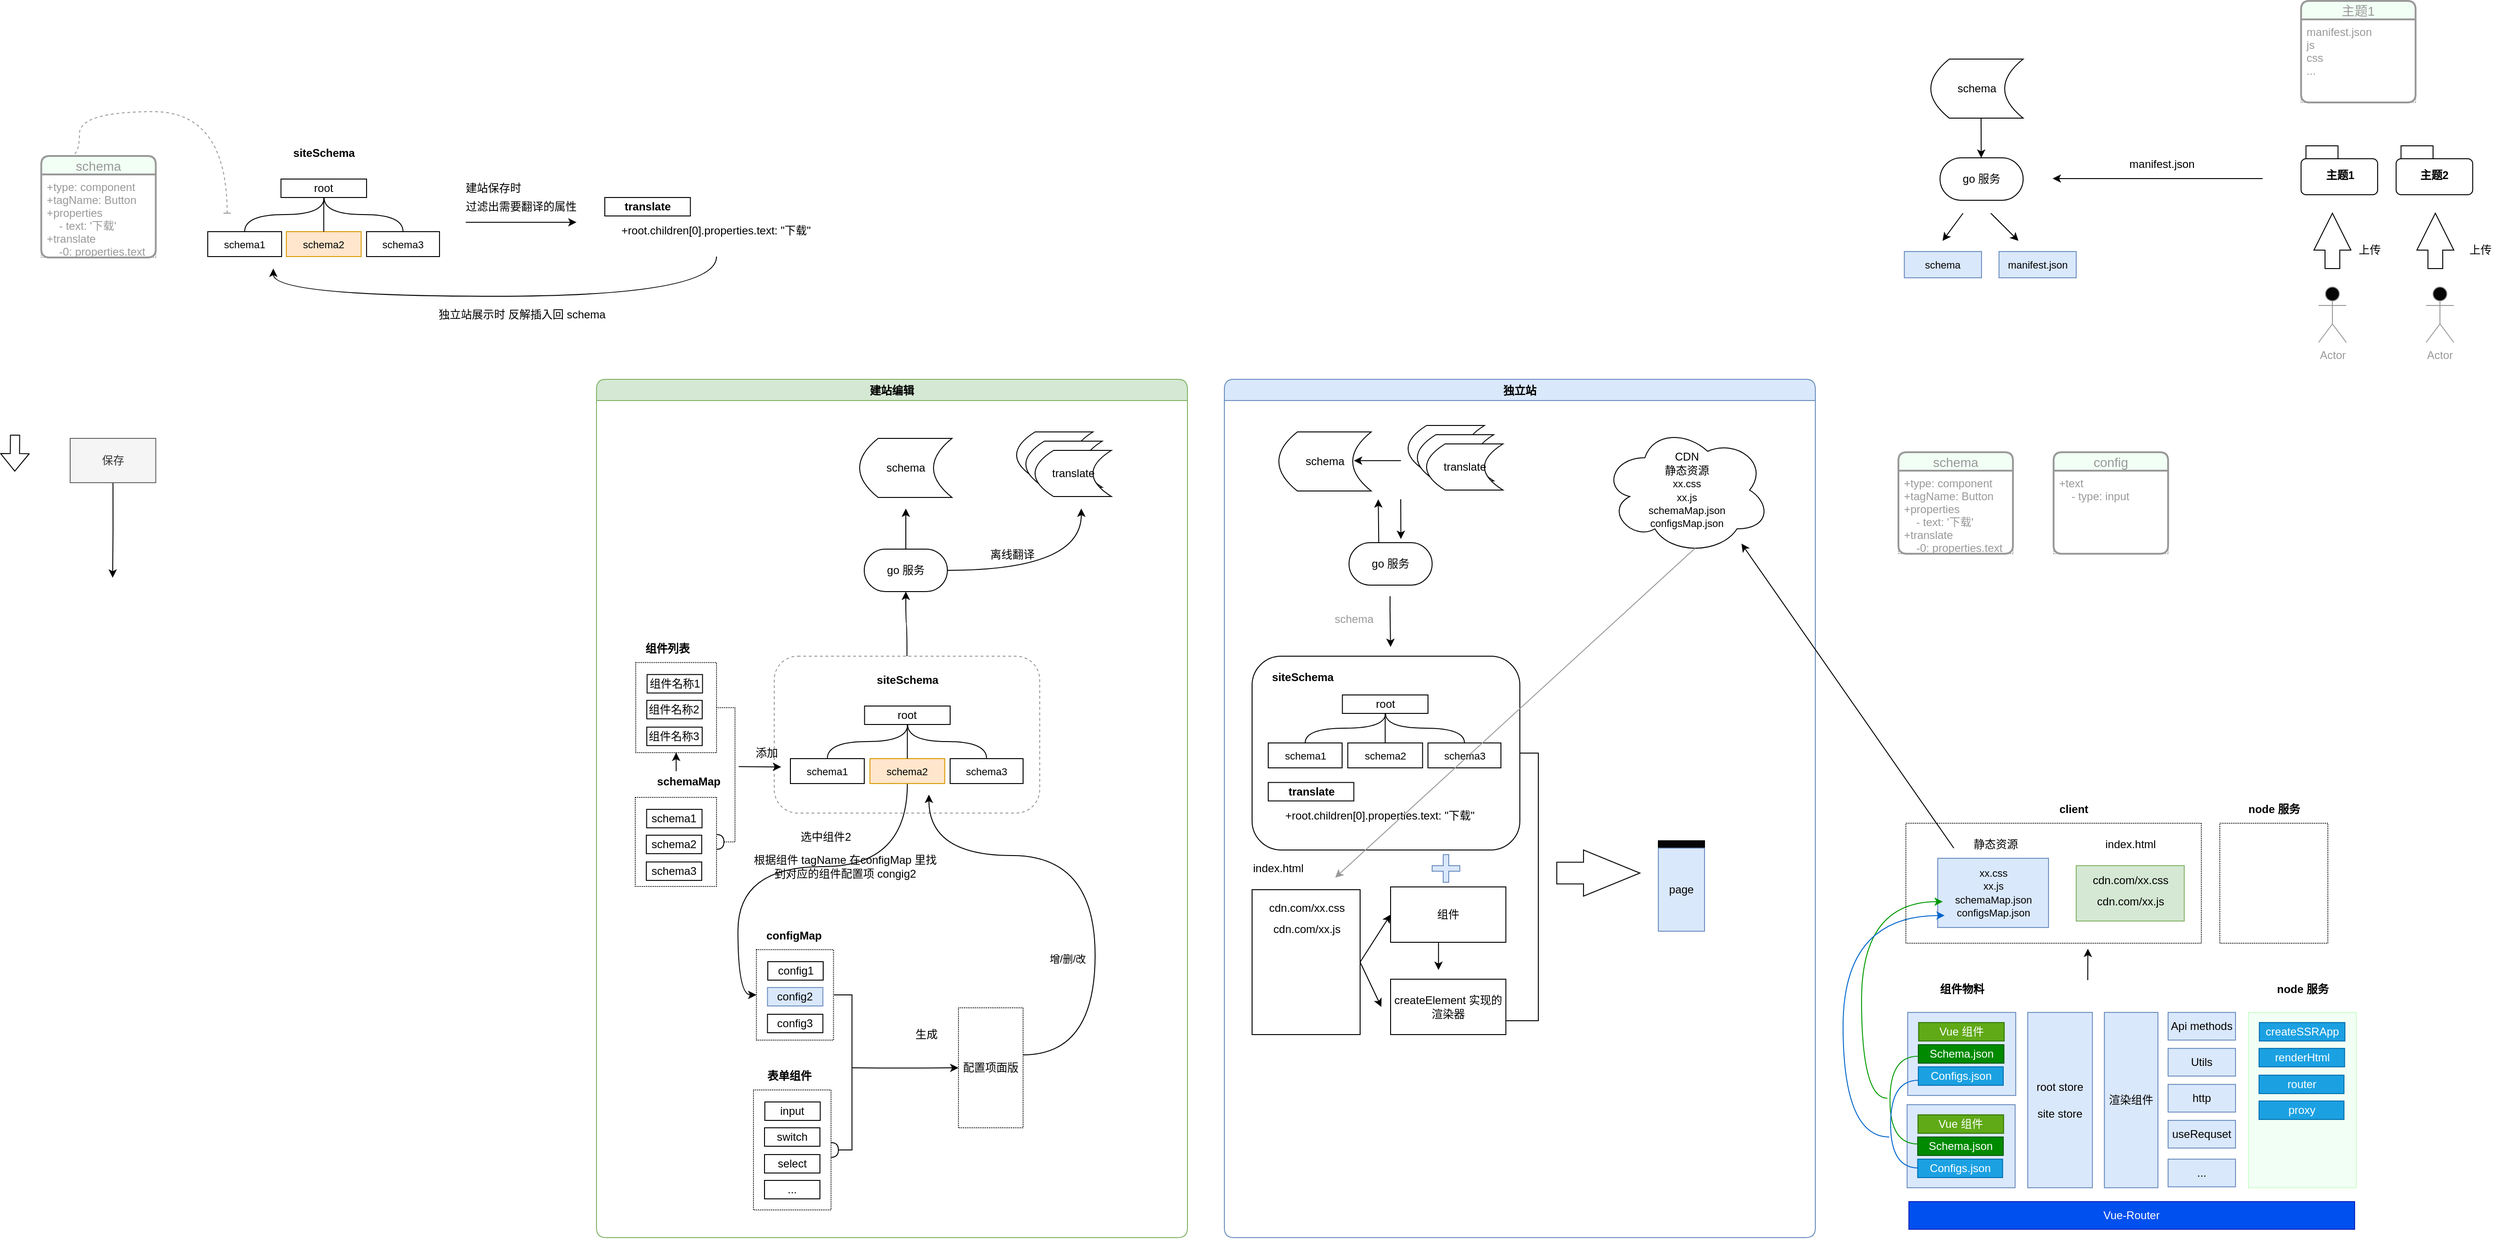 <mxfile version="16.5.6" type="device"><diagram id="DJmYh9hlGDEI7mDPhUNN" name="Page-1"><mxGraphModel dx="2942" dy="1784" grid="1" gridSize="10" guides="1" tooltips="1" connect="1" arrows="1" fold="1" page="1" pageScale="1" pageWidth="827" pageHeight="1169" math="0" shadow="0"><root><mxCell id="0"/><mxCell id="1" parent="0"/><mxCell id="25mRF62yw-1sSq-Tw0nI-315" value="" style="rounded=0;whiteSpace=wrap;html=1;fontFamily=Helvetica;fontSize=12;strokeWidth=1;strokeColor=none;" vertex="1" parent="1"><mxGeometry x="1070" y="1070" width="1940" height="970" as="geometry"/></mxCell><mxCell id="25mRF62yw-1sSq-Tw0nI-62" value="" style="rounded=0;whiteSpace=wrap;html=1;dashed=1;dashPattern=1 1;" vertex="1" parent="1"><mxGeometry x="2508.06" y="1570.96" width="320" height="130" as="geometry"/></mxCell><mxCell id="25mRF62yw-1sSq-Tw0nI-205" value="" style="edgeStyle=orthogonalEdgeStyle;curved=1;orthogonalLoop=1;jettySize=auto;html=1;fontFamily=Helvetica;fontSize=12;fontColor=#999999;endArrow=classic;endFill=1;strokeColor=#000000;" edge="1" parent="1" source="25mRF62yw-1sSq-Tw0nI-203" target="25mRF62yw-1sSq-Tw0nI-204"><mxGeometry relative="1" as="geometry"/></mxCell><mxCell id="25mRF62yw-1sSq-Tw0nI-203" value="" style="rounded=1;whiteSpace=wrap;html=1;fontFamily=Helvetica;fontSize=12;strokeWidth=1;dashed=1;strokeColor=#999999;" vertex="1" parent="1"><mxGeometry x="1282.5" y="1390" width="287.5" height="170" as="geometry"/></mxCell><mxCell id="25mRF62yw-1sSq-Tw0nI-64" value="" style="rounded=0;whiteSpace=wrap;html=1;dashed=1;dashPattern=1 1;" vertex="1" parent="1"><mxGeometry x="1131.98" y="1542.96" width="88.02" height="96.5" as="geometry"/></mxCell><mxCell id="25mRF62yw-1sSq-Tw0nI-65" value="schemaMap" style="text;html=1;strokeColor=none;fillColor=none;align=center;verticalAlign=middle;whiteSpace=wrap;rounded=0;fontStyle=1" vertex="1" parent="1"><mxGeometry x="1160.31" y="1510.96" width="60" height="30" as="geometry"/></mxCell><mxCell id="25mRF62yw-1sSq-Tw0nI-66" value="schema1" style="rounded=0;whiteSpace=wrap;html=1;shadow=0;glass=0;strokeWidth=1;fontSize=12;align=center;" vertex="1" parent="1"><mxGeometry x="1144.29" y="1555.96" width="60" height="20" as="geometry"/></mxCell><mxCell id="25mRF62yw-1sSq-Tw0nI-67" value="schema2" style="rounded=0;whiteSpace=wrap;html=1;shadow=0;glass=0;strokeWidth=1;fontSize=12;align=center;" vertex="1" parent="1"><mxGeometry x="1143.96" y="1583.96" width="60" height="20" as="geometry"/></mxCell><mxCell id="25mRF62yw-1sSq-Tw0nI-68" value="schema3" style="rounded=0;whiteSpace=wrap;html=1;shadow=0;glass=0;strokeWidth=1;fontSize=12;align=center;" vertex="1" parent="1"><mxGeometry x="1143.96" y="1612.96" width="60" height="20" as="geometry"/></mxCell><mxCell id="25mRF62yw-1sSq-Tw0nI-71" value="siteSchema" style="text;html=1;strokeColor=none;fillColor=none;align=center;verticalAlign=middle;whiteSpace=wrap;rounded=0;fontStyle=1" vertex="1" parent="1"><mxGeometry x="1397" y="1401" width="60" height="30" as="geometry"/></mxCell><mxCell id="25mRF62yw-1sSq-Tw0nI-72" value="root" style="rounded=0;whiteSpace=wrap;html=1;shadow=0;glass=0;strokeWidth=1;fontSize=12;align=center;" vertex="1" parent="1"><mxGeometry x="1380.31" y="1444" width="92.7" height="20" as="geometry"/></mxCell><mxCell id="25mRF62yw-1sSq-Tw0nI-122" value="schema3" style="whiteSpace=wrap;html=1;align=center;verticalAlign=middle;treeFolding=1;treeMoving=1;newEdgeStyle={&quot;edgeStyle&quot;:&quot;elbowEdgeStyle&quot;,&quot;startArrow&quot;:&quot;none&quot;,&quot;endArrow&quot;:&quot;none&quot;};fontFamily=Helvetica;fontSize=11;" vertex="1" parent="1"><mxGeometry x="1473" y="1501" width="79" height="27" as="geometry"/></mxCell><mxCell id="25mRF62yw-1sSq-Tw0nI-123" value="" style="edgeStyle=elbowEdgeStyle;elbow=vertical;startArrow=none;endArrow=none;rounded=0;fontFamily=Helvetica;fontSize=11;strokeColor=#000000;curved=1;" edge="1" target="25mRF62yw-1sSq-Tw0nI-122" parent="1"><mxGeometry relative="1" as="geometry"><mxPoint x="1427" y="1464" as="sourcePoint"/></mxGeometry></mxCell><mxCell id="25mRF62yw-1sSq-Tw0nI-188" style="edgeStyle=orthogonalEdgeStyle;orthogonalLoop=1;jettySize=auto;html=1;exitX=0.5;exitY=1;exitDx=0;exitDy=0;entryX=0;entryY=0.5;entryDx=0;entryDy=0;fontFamily=Helvetica;fontSize=12;strokeColor=#000000;curved=1;" edge="1" parent="1" source="25mRF62yw-1sSq-Tw0nI-130" target="25mRF62yw-1sSq-Tw0nI-136"><mxGeometry relative="1" as="geometry"/></mxCell><mxCell id="25mRF62yw-1sSq-Tw0nI-130" value="schema2" style="whiteSpace=wrap;html=1;align=center;verticalAlign=middle;treeFolding=1;treeMoving=1;newEdgeStyle={&quot;edgeStyle&quot;:&quot;elbowEdgeStyle&quot;,&quot;startArrow&quot;:&quot;none&quot;,&quot;endArrow&quot;:&quot;none&quot;};fontFamily=Helvetica;fontSize=11;fillColor=#ffe6cc;strokeColor=#d79b00;" vertex="1" parent="1"><mxGeometry x="1386.16" y="1501" width="81" height="27" as="geometry"/></mxCell><mxCell id="25mRF62yw-1sSq-Tw0nI-131" value="" style="edgeStyle=elbowEdgeStyle;elbow=vertical;startArrow=none;endArrow=none;rounded=0;fontFamily=Helvetica;fontSize=11;strokeColor=#000000;curved=1;entryX=0.5;entryY=0;entryDx=0;entryDy=0;exitX=0.5;exitY=1;exitDx=0;exitDy=0;" edge="1" parent="1" target="25mRF62yw-1sSq-Tw0nI-130" source="25mRF62yw-1sSq-Tw0nI-72"><mxGeometry relative="1" as="geometry"><mxPoint x="1428" y="1464" as="sourcePoint"/><mxPoint x="1428" y="1506" as="targetPoint"/></mxGeometry></mxCell><mxCell id="25mRF62yw-1sSq-Tw0nI-133" value="schema1" style="whiteSpace=wrap;html=1;align=center;verticalAlign=middle;treeFolding=1;treeMoving=1;newEdgeStyle={&quot;edgeStyle&quot;:&quot;elbowEdgeStyle&quot;,&quot;startArrow&quot;:&quot;none&quot;,&quot;endArrow&quot;:&quot;none&quot;};fontFamily=Helvetica;fontSize=11;" vertex="1" parent="1"><mxGeometry x="1300" y="1501" width="80" height="27" as="geometry"/></mxCell><mxCell id="25mRF62yw-1sSq-Tw0nI-134" value="" style="edgeStyle=elbowEdgeStyle;elbow=vertical;startArrow=none;endArrow=none;rounded=0;fontFamily=Helvetica;fontSize=11;strokeColor=#000000;curved=1;" edge="1" parent="1" target="25mRF62yw-1sSq-Tw0nI-133"><mxGeometry relative="1" as="geometry"><mxPoint x="1427" y="1464" as="sourcePoint"/></mxGeometry></mxCell><mxCell id="25mRF62yw-1sSq-Tw0nI-135" value="" style="shape=flexArrow;endArrow=classic;html=1;fontFamily=Helvetica;fontSize=11;strokeColor=#000000;curved=1;" edge="1" parent="1"><mxGeometry width="50" height="50" relative="1" as="geometry"><mxPoint x="460.31" y="1150" as="sourcePoint"/><mxPoint x="460.0" y="1190" as="targetPoint"/></mxGeometry></mxCell><mxCell id="25mRF62yw-1sSq-Tw0nI-191" style="edgeStyle=orthogonalEdgeStyle;rounded=0;orthogonalLoop=1;jettySize=auto;html=1;exitX=1;exitY=0.5;exitDx=0;exitDy=0;entryX=1;entryY=0.5;entryDx=0;entryDy=0;fontFamily=Helvetica;fontSize=12;strokeColor=#000000;endArrow=halfCircle;endFill=0;" edge="1" parent="1" source="25mRF62yw-1sSq-Tw0nI-136" target="25mRF62yw-1sSq-Tw0nI-144"><mxGeometry relative="1" as="geometry"/></mxCell><mxCell id="25mRF62yw-1sSq-Tw0nI-136" value="" style="rounded=0;whiteSpace=wrap;html=1;dashed=1;dashPattern=1 1;" vertex="1" parent="1"><mxGeometry x="1263.2" y="1708" width="83.49" height="98" as="geometry"/></mxCell><mxCell id="25mRF62yw-1sSq-Tw0nI-137" value="configMap" style="text;html=1;strokeColor=none;fillColor=none;align=center;verticalAlign=middle;whiteSpace=wrap;rounded=0;fontStyle=1" vertex="1" parent="1"><mxGeometry x="1274.2" y="1678" width="60" height="30" as="geometry"/></mxCell><mxCell id="25mRF62yw-1sSq-Tw0nI-138" value="config1" style="rounded=0;whiteSpace=wrap;html=1;shadow=0;glass=0;strokeWidth=1;fontSize=12;align=center;" vertex="1" parent="1"><mxGeometry x="1275.51" y="1721" width="60" height="20" as="geometry"/></mxCell><mxCell id="25mRF62yw-1sSq-Tw0nI-139" value="config2" style="rounded=0;whiteSpace=wrap;html=1;shadow=0;glass=0;strokeWidth=1;fontSize=12;align=center;fillColor=#dae8fc;strokeColor=#6c8ebf;" vertex="1" parent="1"><mxGeometry x="1275.18" y="1749" width="60" height="20" as="geometry"/></mxCell><mxCell id="25mRF62yw-1sSq-Tw0nI-140" value="config3" style="rounded=0;whiteSpace=wrap;html=1;shadow=0;glass=0;strokeWidth=1;fontSize=12;align=center;" vertex="1" parent="1"><mxGeometry x="1275.18" y="1778" width="60" height="20" as="geometry"/></mxCell><mxCell id="25mRF62yw-1sSq-Tw0nI-144" value="" style="rounded=0;whiteSpace=wrap;html=1;dashed=1;dashPattern=1 1;" vertex="1" parent="1"><mxGeometry x="1260" y="1860" width="83.99" height="130" as="geometry"/></mxCell><mxCell id="25mRF62yw-1sSq-Tw0nI-145" value="input" style="rounded=0;whiteSpace=wrap;html=1;shadow=0;glass=0;strokeWidth=1;fontSize=12;align=center;" vertex="1" parent="1"><mxGeometry x="1272.31" y="1873" width="60" height="20" as="geometry"/></mxCell><mxCell id="25mRF62yw-1sSq-Tw0nI-146" value="switch" style="rounded=0;whiteSpace=wrap;html=1;shadow=0;glass=0;strokeWidth=1;fontSize=12;align=center;" vertex="1" parent="1"><mxGeometry x="1271.98" y="1901" width="60" height="20" as="geometry"/></mxCell><mxCell id="25mRF62yw-1sSq-Tw0nI-151" style="edgeStyle=orthogonalEdgeStyle;orthogonalLoop=1;jettySize=auto;html=1;fontFamily=Helvetica;fontSize=11;strokeColor=#000000;elbow=vertical;curved=1;entryX=0;entryY=0.5;entryDx=0;entryDy=0;" edge="1" parent="1" target="25mRF62yw-1sSq-Tw0nI-150"><mxGeometry relative="1" as="geometry"><mxPoint x="1551" y="1772.74" as="targetPoint"/><mxPoint x="1366.69" y="1836" as="sourcePoint"/></mxGeometry></mxCell><mxCell id="25mRF62yw-1sSq-Tw0nI-147" value="select" style="rounded=0;whiteSpace=wrap;html=1;shadow=0;glass=0;strokeWidth=1;fontSize=12;align=center;" vertex="1" parent="1"><mxGeometry x="1271.98" y="1930" width="60" height="20" as="geometry"/></mxCell><mxCell id="25mRF62yw-1sSq-Tw0nI-148" value="..." style="rounded=0;whiteSpace=wrap;html=1;shadow=0;glass=0;strokeWidth=1;fontSize=12;align=center;" vertex="1" parent="1"><mxGeometry x="1271.98" y="1958" width="60" height="20" as="geometry"/></mxCell><mxCell id="25mRF62yw-1sSq-Tw0nI-149" value="表单组件" style="text;html=1;strokeColor=none;fillColor=none;align=center;verticalAlign=middle;whiteSpace=wrap;rounded=0;fontStyle=1" vertex="1" parent="1"><mxGeometry x="1268.98" y="1830" width="60" height="30" as="geometry"/></mxCell><mxCell id="25mRF62yw-1sSq-Tw0nI-152" style="edgeStyle=orthogonalEdgeStyle;orthogonalLoop=1;jettySize=auto;html=1;fontFamily=Helvetica;fontSize=11;strokeColor=#000000;curved=1;" edge="1" parent="1"><mxGeometry relative="1" as="geometry"><mxPoint x="1450" y="1540" as="targetPoint"/><mxPoint x="1552" y="1822" as="sourcePoint"/><Array as="points"><mxPoint x="1630" y="1822"/><mxPoint x="1630" y="1606"/><mxPoint x="1450" y="1606"/></Array></mxGeometry></mxCell><mxCell id="25mRF62yw-1sSq-Tw0nI-150" value="配置项面版" style="rounded=0;whiteSpace=wrap;html=1;dashed=1;dashPattern=1 1;" vertex="1" parent="1"><mxGeometry x="1482" y="1771" width="70" height="130" as="geometry"/></mxCell><mxCell id="25mRF62yw-1sSq-Tw0nI-153" value="" style="endArrow=classic;html=1;rounded=0;fontFamily=Helvetica;fontSize=11;strokeColor=#000000;" edge="1" parent="1"><mxGeometry width="50" height="50" relative="1" as="geometry"><mxPoint x="948.39" y="919.86" as="sourcePoint"/><mxPoint x="1068.39" y="919.86" as="targetPoint"/></mxGeometry></mxCell><mxCell id="25mRF62yw-1sSq-Tw0nI-228" style="edgeStyle=orthogonalEdgeStyle;rounded=0;orthogonalLoop=1;jettySize=auto;html=1;exitX=0.5;exitY=1;exitDx=0;exitDy=0;fontFamily=Helvetica;fontSize=12;fontColor=#999999;startArrow=none;startFill=0;endArrow=classic;endFill=1;strokeColor=#000000;" edge="1" parent="1" source="25mRF62yw-1sSq-Tw0nI-154"><mxGeometry relative="1" as="geometry"><mxPoint x="565.99" y="1305" as="targetPoint"/></mxGeometry></mxCell><mxCell id="25mRF62yw-1sSq-Tw0nI-154" value="保存" style="rounded=0;whiteSpace=wrap;html=1;shadow=0;glass=0;strokeWidth=1;fontSize=12;align=center;fillColor=#f5f5f5;fontColor=#333333;strokeColor=#666666;" vertex="1" parent="1"><mxGeometry x="520" y="1154" width="92.7" height="48" as="geometry"/></mxCell><mxCell id="25mRF62yw-1sSq-Tw0nI-155" value="增/删/改" style="text;html=1;align=center;verticalAlign=middle;resizable=0;points=[];autosize=1;strokeColor=none;fillColor=none;fontSize=11;fontFamily=Helvetica;" vertex="1" parent="1"><mxGeometry x="1570" y="1708" width="60" height="20" as="geometry"/></mxCell><mxCell id="25mRF62yw-1sSq-Tw0nI-200" style="edgeStyle=orthogonalEdgeStyle;curved=1;orthogonalLoop=1;jettySize=auto;html=1;exitX=0.25;exitY=0;exitDx=0;exitDy=0;dashed=1;fontFamily=Helvetica;fontSize=12;endArrow=baseDash;endFill=0;strokeColor=#999999;" edge="1" parent="1" source="25mRF62yw-1sSq-Tw0nI-158"><mxGeometry relative="1" as="geometry"><mxPoint x="690" y="910" as="targetPoint"/><Array as="points"><mxPoint x="530" y="848"/><mxPoint x="530" y="800"/><mxPoint x="690" y="800"/></Array></mxGeometry></mxCell><mxCell id="25mRF62yw-1sSq-Tw0nI-158" value="schema" style="swimlane;childLayout=stackLayout;horizontal=1;startSize=20;horizontalStack=0;rounded=1;fontSize=14;fontStyle=0;strokeWidth=2;resizeParent=0;resizeLast=1;shadow=0;dashed=0;align=center;dashPattern=1 1;fontFamily=Helvetica;fillColor=#F2FFF5;strokeColor=#999999;fontColor=#999999;" vertex="1" parent="1"><mxGeometry x="488.68" y="848" width="124.02" height="110" as="geometry"><mxRectangle x="920" y="1180" width="80" height="30" as="alternateBounds"/></mxGeometry></mxCell><mxCell id="25mRF62yw-1sSq-Tw0nI-159" value="+type: component&#10;+tagName: Button&#10;+properties&#10;    - text: '下载'&#10;+translate&#10;    -0: properties.text" style="align=left;strokeColor=#999999;fillColor=none;spacingLeft=4;fontSize=12;verticalAlign=top;resizable=0;rotatable=0;part=1;dashed=1;dashPattern=1 1;fontFamily=Helvetica;fontColor=#999999;" vertex="1" parent="25mRF62yw-1sSq-Tw0nI-158"><mxGeometry y="20" width="124.02" height="90" as="geometry"/></mxCell><mxCell id="25mRF62yw-1sSq-Tw0nI-176" style="edgeStyle=orthogonalEdgeStyle;rounded=0;orthogonalLoop=1;jettySize=auto;html=1;exitX=1;exitY=0.5;exitDx=0;exitDy=0;entryX=1;entryY=0.5;entryDx=0;entryDy=0;fontFamily=Helvetica;fontSize=12;strokeColor=#000000;dashed=1;dashPattern=1 1;endArrow=halfCircle;endFill=0;" edge="1" parent="1" source="25mRF62yw-1sSq-Tw0nI-162" target="25mRF62yw-1sSq-Tw0nI-64"><mxGeometry relative="1" as="geometry"/></mxCell><mxCell id="25mRF62yw-1sSq-Tw0nI-162" value="" style="rounded=0;whiteSpace=wrap;html=1;dashed=1;dashPattern=1 1;" vertex="1" parent="1"><mxGeometry x="1132.5" y="1396.87" width="87.5" height="97.67" as="geometry"/></mxCell><mxCell id="25mRF62yw-1sSq-Tw0nI-163" value="组件列表" style="text;html=1;strokeColor=none;fillColor=none;align=center;verticalAlign=middle;whiteSpace=wrap;rounded=0;fontStyle=1" vertex="1" parent="1"><mxGeometry x="1136.86" y="1366.54" width="60" height="30" as="geometry"/></mxCell><mxCell id="25mRF62yw-1sSq-Tw0nI-164" value="组件名称1" style="rounded=0;whiteSpace=wrap;html=1;shadow=0;glass=0;strokeWidth=1;fontSize=12;align=center;" vertex="1" parent="1"><mxGeometry x="1144.81" y="1409.87" width="60" height="20" as="geometry"/></mxCell><mxCell id="25mRF62yw-1sSq-Tw0nI-165" value="组件名称2" style="rounded=0;whiteSpace=wrap;html=1;shadow=0;glass=0;strokeWidth=1;fontSize=12;align=center;" vertex="1" parent="1"><mxGeometry x="1144.48" y="1437.87" width="60" height="20" as="geometry"/></mxCell><mxCell id="25mRF62yw-1sSq-Tw0nI-166" value="组件名称3" style="rounded=0;whiteSpace=wrap;html=1;shadow=0;glass=0;strokeWidth=1;fontSize=12;align=center;" vertex="1" parent="1"><mxGeometry x="1144.48" y="1466.87" width="60" height="20" as="geometry"/></mxCell><mxCell id="25mRF62yw-1sSq-Tw0nI-168" style="edgeStyle=orthogonalEdgeStyle;rounded=0;orthogonalLoop=1;jettySize=auto;html=1;exitX=0.5;exitY=1;exitDx=0;exitDy=0;fontFamily=Helvetica;fontSize=12;strokeColor=#000000;" edge="1" parent="1" source="25mRF62yw-1sSq-Tw0nI-162" target="25mRF62yw-1sSq-Tw0nI-162"><mxGeometry relative="1" as="geometry"/></mxCell><mxCell id="25mRF62yw-1sSq-Tw0nI-170" value="添加" style="text;html=1;align=center;verticalAlign=middle;resizable=0;points=[];autosize=1;strokeColor=none;fillColor=none;fontSize=12;fontFamily=Helvetica;" vertex="1" parent="1"><mxGeometry x="1253.5" y="1485" width="40" height="20" as="geometry"/></mxCell><mxCell id="25mRF62yw-1sSq-Tw0nI-178" value="" style="endArrow=classic;html=1;rounded=0;fontFamily=Helvetica;fontSize=11;strokeColor=#000000;" edge="1" parent="1"><mxGeometry width="50" height="50" relative="1" as="geometry"><mxPoint x="1243.98" y="1509.63" as="sourcePoint"/><mxPoint x="1290" y="1510" as="targetPoint"/></mxGeometry></mxCell><mxCell id="25mRF62yw-1sSq-Tw0nI-179" value="siteSchema" style="text;html=1;strokeColor=none;fillColor=none;align=center;verticalAlign=middle;whiteSpace=wrap;rounded=0;fontStyle=1" vertex="1" parent="1"><mxGeometry x="764.98" y="830" width="60" height="30" as="geometry"/></mxCell><mxCell id="25mRF62yw-1sSq-Tw0nI-180" value="root" style="rounded=0;whiteSpace=wrap;html=1;shadow=0;glass=0;strokeWidth=1;fontSize=12;align=center;" vertex="1" parent="1"><mxGeometry x="748.29" y="873" width="92.7" height="20" as="geometry"/></mxCell><mxCell id="25mRF62yw-1sSq-Tw0nI-181" value="schema3" style="whiteSpace=wrap;html=1;align=center;verticalAlign=middle;treeFolding=1;treeMoving=1;newEdgeStyle={&quot;edgeStyle&quot;:&quot;elbowEdgeStyle&quot;,&quot;startArrow&quot;:&quot;none&quot;,&quot;endArrow&quot;:&quot;none&quot;};fontFamily=Helvetica;fontSize=11;" vertex="1" parent="1"><mxGeometry x="840.98" y="930" width="79" height="27" as="geometry"/></mxCell><mxCell id="25mRF62yw-1sSq-Tw0nI-182" value="" style="edgeStyle=elbowEdgeStyle;elbow=vertical;startArrow=none;endArrow=none;rounded=0;fontFamily=Helvetica;fontSize=11;strokeColor=#000000;curved=1;" edge="1" parent="1" target="25mRF62yw-1sSq-Tw0nI-181"><mxGeometry relative="1" as="geometry"><mxPoint x="794.98" y="893" as="sourcePoint"/></mxGeometry></mxCell><mxCell id="25mRF62yw-1sSq-Tw0nI-183" value="schema2" style="whiteSpace=wrap;html=1;align=center;verticalAlign=middle;treeFolding=1;treeMoving=1;newEdgeStyle={&quot;edgeStyle&quot;:&quot;elbowEdgeStyle&quot;,&quot;startArrow&quot;:&quot;none&quot;,&quot;endArrow&quot;:&quot;none&quot;};fontFamily=Helvetica;fontSize=11;fillColor=#ffe6cc;strokeColor=#d79b00;" vertex="1" parent="1"><mxGeometry x="754.14" y="930" width="81" height="27" as="geometry"/></mxCell><mxCell id="25mRF62yw-1sSq-Tw0nI-184" value="" style="edgeStyle=elbowEdgeStyle;elbow=vertical;startArrow=none;endArrow=none;rounded=0;fontFamily=Helvetica;fontSize=11;strokeColor=#000000;curved=1;entryX=0.5;entryY=0;entryDx=0;entryDy=0;exitX=0.5;exitY=1;exitDx=0;exitDy=0;" edge="1" parent="1" source="25mRF62yw-1sSq-Tw0nI-180" target="25mRF62yw-1sSq-Tw0nI-183"><mxGeometry relative="1" as="geometry"><mxPoint x="795.98" y="893" as="sourcePoint"/><mxPoint x="795.98" y="935" as="targetPoint"/></mxGeometry></mxCell><mxCell id="25mRF62yw-1sSq-Tw0nI-185" value="schema1" style="whiteSpace=wrap;html=1;align=center;verticalAlign=middle;treeFolding=1;treeMoving=1;newEdgeStyle={&quot;edgeStyle&quot;:&quot;elbowEdgeStyle&quot;,&quot;startArrow&quot;:&quot;none&quot;,&quot;endArrow&quot;:&quot;none&quot;};fontFamily=Helvetica;fontSize=11;" vertex="1" parent="1"><mxGeometry x="668.98" y="930" width="80" height="27" as="geometry"/></mxCell><mxCell id="25mRF62yw-1sSq-Tw0nI-186" value="" style="edgeStyle=elbowEdgeStyle;elbow=vertical;startArrow=none;endArrow=none;rounded=0;fontFamily=Helvetica;fontSize=11;strokeColor=#000000;curved=1;" edge="1" parent="1" target="25mRF62yw-1sSq-Tw0nI-185"><mxGeometry relative="1" as="geometry"><mxPoint x="794.98" y="893" as="sourcePoint"/></mxGeometry></mxCell><mxCell id="25mRF62yw-1sSq-Tw0nI-189" value="选中组件2" style="text;html=1;align=center;verticalAlign=middle;resizable=0;points=[];autosize=1;strokeColor=none;fillColor=none;fontSize=12;fontFamily=Helvetica;" vertex="1" parent="1"><mxGeometry x="1303.19" y="1575.96" width="70" height="20" as="geometry"/></mxCell><mxCell id="25mRF62yw-1sSq-Tw0nI-190" value="根据组件 tagName 在configMap 里找&lt;br&gt;到对应的组件配置项 congig2" style="text;html=1;align=center;verticalAlign=middle;resizable=0;points=[];autosize=1;strokeColor=none;fillColor=none;fontSize=12;fontFamily=Helvetica;" vertex="1" parent="1"><mxGeometry x="1253.5" y="1602.96" width="210" height="30" as="geometry"/></mxCell><mxCell id="25mRF62yw-1sSq-Tw0nI-192" value="生成" style="text;html=1;align=center;verticalAlign=middle;resizable=0;points=[];autosize=1;strokeColor=none;fillColor=none;fontSize=12;fontFamily=Helvetica;" vertex="1" parent="1"><mxGeometry x="1426.69" y="1790" width="40" height="20" as="geometry"/></mxCell><mxCell id="25mRF62yw-1sSq-Tw0nI-198" value="过滤出需要翻译的属性" style="text;html=1;align=center;verticalAlign=middle;resizable=0;points=[];autosize=1;strokeColor=none;fillColor=none;fontSize=12;fontFamily=Helvetica;" vertex="1" parent="1"><mxGeometry x="938.39" y="893" width="140" height="20" as="geometry"/></mxCell><mxCell id="25mRF62yw-1sSq-Tw0nI-215" style="edgeStyle=orthogonalEdgeStyle;curved=1;orthogonalLoop=1;jettySize=auto;html=1;exitX=0.5;exitY=0;exitDx=0;exitDy=0;fontFamily=Helvetica;fontSize=12;fontColor=#999999;endArrow=classic;endFill=1;strokeColor=#000000;startArrow=none;startFill=0;" edge="1" parent="1" source="25mRF62yw-1sSq-Tw0nI-204"><mxGeometry relative="1" as="geometry"><mxPoint x="1425" y="1230" as="targetPoint"/></mxGeometry></mxCell><mxCell id="25mRF62yw-1sSq-Tw0nI-216" style="edgeStyle=orthogonalEdgeStyle;curved=1;orthogonalLoop=1;jettySize=auto;html=1;exitX=1;exitY=0.5;exitDx=0;exitDy=0;fontFamily=Helvetica;fontSize=12;fontColor=#999999;startArrow=none;startFill=0;endArrow=classic;endFill=1;strokeColor=#000000;" edge="1" parent="1" source="25mRF62yw-1sSq-Tw0nI-204"><mxGeometry relative="1" as="geometry"><mxPoint x="1615" y="1230" as="targetPoint"/></mxGeometry></mxCell><mxCell id="25mRF62yw-1sSq-Tw0nI-204" value="go 服务" style="whiteSpace=wrap;html=1;rounded=1;strokeWidth=1;arcSize=50;" vertex="1" parent="1"><mxGeometry x="1380" y="1274" width="90" height="46" as="geometry"/></mxCell><mxCell id="25mRF62yw-1sSq-Tw0nI-206" value="schema" style="shape=dataStorage;whiteSpace=wrap;html=1;fixedSize=1;fontFamily=Helvetica;fontSize=12;strokeWidth=1;" vertex="1" parent="1"><mxGeometry x="1375" y="1154" width="100" height="64" as="geometry"/></mxCell><mxCell id="25mRF62yw-1sSq-Tw0nI-207" value="translate" style="shape=dataStorage;whiteSpace=wrap;html=1;fixedSize=1;fontFamily=Helvetica;fontSize=12;strokeWidth=1;" vertex="1" parent="1"><mxGeometry x="1545" y="1147" width="82.69" height="50" as="geometry"/></mxCell><mxCell id="25mRF62yw-1sSq-Tw0nI-208" value="translate" style="shape=dataStorage;whiteSpace=wrap;html=1;fixedSize=1;fontFamily=Helvetica;fontSize=12;strokeWidth=1;" vertex="1" parent="1"><mxGeometry x="1555" y="1157" width="82.69" height="50" as="geometry"/></mxCell><mxCell id="25mRF62yw-1sSq-Tw0nI-209" value="translate" style="shape=dataStorage;whiteSpace=wrap;html=1;fixedSize=1;fontFamily=Helvetica;fontSize=12;strokeWidth=1;" vertex="1" parent="1"><mxGeometry x="1565" y="1167" width="82.69" height="50" as="geometry"/></mxCell><mxCell id="25mRF62yw-1sSq-Tw0nI-252" value="建站编辑" style="swimlane;rounded=1;fontFamily=Helvetica;fontSize=12;strokeColor=#82b366;strokeWidth=1;fillColor=#d5e8d4;" vertex="1" parent="1"><mxGeometry x="1090" y="1090" width="640" height="930" as="geometry"/></mxCell><mxCell id="25mRF62yw-1sSq-Tw0nI-217" value="离线翻译" style="text;html=1;align=center;verticalAlign=middle;resizable=0;points=[];autosize=1;fontSize=12;fontFamily=Helvetica;" vertex="1" parent="25mRF62yw-1sSq-Tw0nI-252"><mxGeometry x="420.0" y="180" width="60" height="20" as="geometry"/></mxCell><mxCell id="25mRF62yw-1sSq-Tw0nI-253" value="独立站" style="swimlane;rounded=1;fontFamily=Helvetica;fontSize=12;strokeWidth=1;fillColor=#dae8fc;strokeColor=#6c8ebf;" vertex="1" parent="1"><mxGeometry x="1770" y="1090" width="640" height="930" as="geometry"/></mxCell><mxCell id="25mRF62yw-1sSq-Tw0nI-257" value="go 服务" style="whiteSpace=wrap;html=1;rounded=1;strokeWidth=1;arcSize=50;" vertex="1" parent="25mRF62yw-1sSq-Tw0nI-253"><mxGeometry x="135" y="177" width="90" height="46" as="geometry"/></mxCell><mxCell id="25mRF62yw-1sSq-Tw0nI-258" value="schema" style="shape=dataStorage;whiteSpace=wrap;html=1;fixedSize=1;fontFamily=Helvetica;fontSize=12;strokeWidth=1;" vertex="1" parent="25mRF62yw-1sSq-Tw0nI-253"><mxGeometry x="59" y="57" width="100" height="64" as="geometry"/></mxCell><mxCell id="25mRF62yw-1sSq-Tw0nI-259" value="translate" style="shape=dataStorage;whiteSpace=wrap;html=1;fixedSize=1;fontFamily=Helvetica;fontSize=12;strokeWidth=1;" vertex="1" parent="25mRF62yw-1sSq-Tw0nI-253"><mxGeometry x="199" y="50" width="82.69" height="50" as="geometry"/></mxCell><mxCell id="25mRF62yw-1sSq-Tw0nI-260" value="translate" style="shape=dataStorage;whiteSpace=wrap;html=1;fixedSize=1;fontFamily=Helvetica;fontSize=12;strokeWidth=1;" vertex="1" parent="25mRF62yw-1sSq-Tw0nI-253"><mxGeometry x="209" y="60" width="82.69" height="50" as="geometry"/></mxCell><mxCell id="25mRF62yw-1sSq-Tw0nI-261" value="translate" style="shape=dataStorage;whiteSpace=wrap;html=1;fixedSize=1;fontFamily=Helvetica;fontSize=12;strokeWidth=1;" vertex="1" parent="25mRF62yw-1sSq-Tw0nI-253"><mxGeometry x="219" y="70" width="82.69" height="50" as="geometry"/></mxCell><mxCell id="25mRF62yw-1sSq-Tw0nI-242" value="" style="rounded=1;whiteSpace=wrap;html=1;fontFamily=Helvetica;fontSize=12;strokeWidth=1;" vertex="1" parent="25mRF62yw-1sSq-Tw0nI-253"><mxGeometry x="30" y="300" width="290" height="210" as="geometry"/></mxCell><mxCell id="25mRF62yw-1sSq-Tw0nI-219" value="translate" style="rounded=0;whiteSpace=wrap;html=1;shadow=0;glass=0;strokeWidth=1;fontSize=12;align=center;fontStyle=1" vertex="1" parent="25mRF62yw-1sSq-Tw0nI-253"><mxGeometry x="47.5" y="436.83" width="92.7" height="20" as="geometry"/></mxCell><mxCell id="25mRF62yw-1sSq-Tw0nI-220" value="&lt;span style=&quot;color: rgb(0 , 0 , 0) ; text-align: left&quot;&gt;+root.children[0].properties.text: &quot;下载&quot;&lt;/span&gt;" style="text;html=1;align=center;verticalAlign=middle;resizable=0;points=[];autosize=1;strokeColor=none;fillColor=none;fontSize=12;fontFamily=Helvetica;fontColor=#999999;" vertex="1" parent="25mRF62yw-1sSq-Tw0nI-253"><mxGeometry x="57.5" y="462.96" width="220" height="20" as="geometry"/></mxCell><mxCell id="25mRF62yw-1sSq-Tw0nI-243" value="siteSchema" style="text;html=1;strokeColor=none;fillColor=none;align=center;verticalAlign=middle;whiteSpace=wrap;rounded=0;fontStyle=1" vertex="1" parent="25mRF62yw-1sSq-Tw0nI-253"><mxGeometry x="54.5" y="308" width="60" height="30" as="geometry"/></mxCell><mxCell id="25mRF62yw-1sSq-Tw0nI-244" value="root" style="rounded=0;whiteSpace=wrap;html=1;shadow=0;glass=0;strokeWidth=1;fontSize=12;align=center;" vertex="1" parent="25mRF62yw-1sSq-Tw0nI-253"><mxGeometry x="127.81" y="342" width="92.7" height="20" as="geometry"/></mxCell><mxCell id="25mRF62yw-1sSq-Tw0nI-245" value="schema3" style="whiteSpace=wrap;html=1;align=center;verticalAlign=middle;treeFolding=1;treeMoving=1;newEdgeStyle={&quot;edgeStyle&quot;:&quot;elbowEdgeStyle&quot;,&quot;startArrow&quot;:&quot;none&quot;,&quot;endArrow&quot;:&quot;none&quot;};fontFamily=Helvetica;fontSize=11;" vertex="1" parent="25mRF62yw-1sSq-Tw0nI-253"><mxGeometry x="220.5" y="394" width="79" height="27" as="geometry"/></mxCell><mxCell id="25mRF62yw-1sSq-Tw0nI-246" value="" style="edgeStyle=elbowEdgeStyle;elbow=vertical;startArrow=none;endArrow=none;rounded=0;fontFamily=Helvetica;fontSize=11;strokeColor=#000000;curved=1;" edge="1" parent="25mRF62yw-1sSq-Tw0nI-253" target="25mRF62yw-1sSq-Tw0nI-245"><mxGeometry relative="1" as="geometry"><mxPoint x="174.5" y="362" as="sourcePoint"/></mxGeometry></mxCell><mxCell id="25mRF62yw-1sSq-Tw0nI-247" value="schema2" style="whiteSpace=wrap;html=1;align=center;verticalAlign=middle;treeFolding=1;treeMoving=1;newEdgeStyle={&quot;edgeStyle&quot;:&quot;elbowEdgeStyle&quot;,&quot;startArrow&quot;:&quot;none&quot;,&quot;endArrow&quot;:&quot;none&quot;};fontFamily=Helvetica;fontSize=11;" vertex="1" parent="25mRF62yw-1sSq-Tw0nI-253"><mxGeometry x="133.66" y="394" width="81" height="27" as="geometry"/></mxCell><mxCell id="25mRF62yw-1sSq-Tw0nI-248" value="" style="edgeStyle=elbowEdgeStyle;elbow=vertical;startArrow=none;endArrow=none;rounded=0;fontFamily=Helvetica;fontSize=11;strokeColor=#000000;curved=1;entryX=0.5;entryY=0;entryDx=0;entryDy=0;exitX=0.5;exitY=1;exitDx=0;exitDy=0;" edge="1" parent="25mRF62yw-1sSq-Tw0nI-253" source="25mRF62yw-1sSq-Tw0nI-244" target="25mRF62yw-1sSq-Tw0nI-247"><mxGeometry relative="1" as="geometry"><mxPoint x="175.5" y="362" as="sourcePoint"/><mxPoint x="175.5" y="404" as="targetPoint"/></mxGeometry></mxCell><mxCell id="25mRF62yw-1sSq-Tw0nI-249" value="schema1" style="whiteSpace=wrap;html=1;align=center;verticalAlign=middle;treeFolding=1;treeMoving=1;newEdgeStyle={&quot;edgeStyle&quot;:&quot;elbowEdgeStyle&quot;,&quot;startArrow&quot;:&quot;none&quot;,&quot;endArrow&quot;:&quot;none&quot;};fontFamily=Helvetica;fontSize=11;" vertex="1" parent="25mRF62yw-1sSq-Tw0nI-253"><mxGeometry x="47.5" y="394" width="80" height="27" as="geometry"/></mxCell><mxCell id="25mRF62yw-1sSq-Tw0nI-250" value="" style="edgeStyle=elbowEdgeStyle;elbow=vertical;startArrow=none;endArrow=none;rounded=0;fontFamily=Helvetica;fontSize=11;strokeColor=#000000;curved=1;" edge="1" parent="25mRF62yw-1sSq-Tw0nI-253" target="25mRF62yw-1sSq-Tw0nI-249"><mxGeometry relative="1" as="geometry"><mxPoint x="174.5" y="362" as="sourcePoint"/></mxGeometry></mxCell><mxCell id="25mRF62yw-1sSq-Tw0nI-241" style="edgeStyle=orthogonalEdgeStyle;rounded=0;orthogonalLoop=1;jettySize=auto;html=1;fontFamily=Helvetica;fontSize=12;fontColor=#999999;startArrow=none;startFill=0;endArrow=classic;endFill=1;strokeColor=#000000;" edge="1" parent="25mRF62yw-1sSq-Tw0nI-253"><mxGeometry relative="1" as="geometry"><mxPoint x="179.44" y="235" as="sourcePoint"/><mxPoint x="180" y="290" as="targetPoint"/><Array as="points"><mxPoint x="180" y="250"/><mxPoint x="180" y="250"/></Array></mxGeometry></mxCell><mxCell id="25mRF62yw-1sSq-Tw0nI-263" value="createElement 实现的渲染器" style="rounded=0;whiteSpace=wrap;html=1;" vertex="1" parent="25mRF62yw-1sSq-Tw0nI-253"><mxGeometry x="180" y="650" width="124.83" height="60" as="geometry"/></mxCell><mxCell id="25mRF62yw-1sSq-Tw0nI-239" value="" style="endArrow=classic;html=1;rounded=0;fontFamily=Helvetica;fontSize=12;fontColor=#999999;strokeColor=#000000;" edge="1" parent="25mRF62yw-1sSq-Tw0nI-253"><mxGeometry width="50" height="50" relative="1" as="geometry"><mxPoint x="191" y="130" as="sourcePoint"/><mxPoint x="191.17" y="173" as="targetPoint"/></mxGeometry></mxCell><mxCell id="25mRF62yw-1sSq-Tw0nI-238" value="" style="endArrow=classic;html=1;rounded=0;fontFamily=Helvetica;fontSize=12;fontColor=#999999;strokeColor=#000000;" edge="1" parent="25mRF62yw-1sSq-Tw0nI-253"><mxGeometry width="50" height="50" relative="1" as="geometry"><mxPoint x="167.17" y="177" as="sourcePoint"/><mxPoint x="166.67" y="130" as="targetPoint"/></mxGeometry></mxCell><mxCell id="25mRF62yw-1sSq-Tw0nI-264" value="" style="endArrow=classic;html=1;rounded=0;fontFamily=Helvetica;fontSize=12;fontColor=#999999;strokeColor=#000000;" edge="1" parent="25mRF62yw-1sSq-Tw0nI-253"><mxGeometry width="50" height="50" relative="1" as="geometry"><mxPoint x="191.2" y="88.17" as="sourcePoint"/><mxPoint x="140.2" y="88.17" as="targetPoint"/></mxGeometry></mxCell><mxCell id="25mRF62yw-1sSq-Tw0nI-267" value="组件" style="rounded=0;whiteSpace=wrap;html=1;" vertex="1" parent="25mRF62yw-1sSq-Tw0nI-253"><mxGeometry x="180" y="550" width="124.83" height="60" as="geometry"/></mxCell><mxCell id="25mRF62yw-1sSq-Tw0nI-271" value="page" style="rounded=0;whiteSpace=wrap;html=1;fillColor=#050505;" vertex="1" parent="25mRF62yw-1sSq-Tw0nI-253"><mxGeometry x="470" y="500" width="50" height="90" as="geometry"/></mxCell><mxCell id="25mRF62yw-1sSq-Tw0nI-270" style="edgeStyle=orthogonalEdgeStyle;rounded=0;orthogonalLoop=1;jettySize=auto;html=1;exitX=1;exitY=0.5;exitDx=0;exitDy=0;fontFamily=Helvetica;fontSize=12;fontColor=#999999;startArrow=none;startFill=0;endArrow=none;endFill=0;strokeColor=#000000;entryX=1;entryY=0.75;entryDx=0;entryDy=0;" edge="1" parent="25mRF62yw-1sSq-Tw0nI-253" source="25mRF62yw-1sSq-Tw0nI-242" target="25mRF62yw-1sSq-Tw0nI-263"><mxGeometry relative="1" as="geometry"><mxPoint x="380" y="550.0" as="targetPoint"/></mxGeometry></mxCell><mxCell id="25mRF62yw-1sSq-Tw0nI-272" value="" style="html=1;shadow=0;dashed=0;align=center;verticalAlign=middle;shape=mxgraph.arrows2.arrow;dy=0.53;dx=61.06;notch=0;rounded=1;fontFamily=Helvetica;fontSize=12;strokeWidth=1;" vertex="1" parent="25mRF62yw-1sSq-Tw0nI-253"><mxGeometry x="360" y="510" width="90" height="50" as="geometry"/></mxCell><mxCell id="25mRF62yw-1sSq-Tw0nI-273" value="page" style="rounded=0;whiteSpace=wrap;html=1;fillColor=#dae8fc;strokeColor=#6c8ebf;" vertex="1" parent="25mRF62yw-1sSq-Tw0nI-253"><mxGeometry x="470" y="508" width="50" height="90" as="geometry"/></mxCell><mxCell id="25mRF62yw-1sSq-Tw0nI-24" value="CDN&lt;br&gt;静态资源&lt;br&gt;&lt;font style=&quot;font-size: 11px&quot;&gt;xx.css&lt;br style=&quot;font-size: 11px&quot;&gt;xx.js&lt;br style=&quot;font-size: 11px&quot;&gt;schemaMap.json&lt;br style=&quot;font-size: 11px&quot;&gt;configsMap.json&lt;/font&gt;" style="ellipse;shape=cloud;whiteSpace=wrap;html=1;fontFamily=Helvetica;" vertex="1" parent="25mRF62yw-1sSq-Tw0nI-253"><mxGeometry x="410" y="50" width="181.5" height="140" as="geometry"/></mxCell><mxCell id="25mRF62yw-1sSq-Tw0nI-280" style="rounded=0;orthogonalLoop=1;jettySize=auto;html=1;exitX=1;exitY=0.5;exitDx=0;exitDy=0;entryX=0;entryY=0.5;entryDx=0;entryDy=0;fontFamily=Helvetica;fontSize=12;fontColor=#999999;startArrow=none;startFill=0;endArrow=classic;endFill=1;strokeColor=#000000;" edge="1" parent="25mRF62yw-1sSq-Tw0nI-253" source="25mRF62yw-1sSq-Tw0nI-274" target="25mRF62yw-1sSq-Tw0nI-267"><mxGeometry relative="1" as="geometry"/></mxCell><mxCell id="25mRF62yw-1sSq-Tw0nI-274" value="" style="rounded=0;whiteSpace=wrap;html=1;" vertex="1" parent="25mRF62yw-1sSq-Tw0nI-253"><mxGeometry x="30" y="553" width="117" height="157" as="geometry"/></mxCell><mxCell id="25mRF62yw-1sSq-Tw0nI-275" value="cdn.com/xx.css" style="rounded=0;whiteSpace=wrap;html=1;shadow=0;glass=0;strokeWidth=1;fontSize=12;align=center;fillColor=none;strokeColor=none;" vertex="1" parent="25mRF62yw-1sSq-Tw0nI-253"><mxGeometry x="43.32" y="563" width="92.7" height="20" as="geometry"/></mxCell><mxCell id="25mRF62yw-1sSq-Tw0nI-276" value="cdn.com/xx.js" style="rounded=0;whiteSpace=wrap;html=1;shadow=0;glass=0;strokeColor=none;strokeWidth=1;fillColor=none;fontSize=12;align=center;" vertex="1" parent="25mRF62yw-1sSq-Tw0nI-253"><mxGeometry x="42.99" y="586" width="92.7" height="20" as="geometry"/></mxCell><mxCell id="25mRF62yw-1sSq-Tw0nI-277" value="index.html" style="rounded=0;whiteSpace=wrap;html=1;shadow=0;glass=0;strokeColor=none;strokeWidth=1;fillColor=none;fontSize=12;align=center;" vertex="1" parent="25mRF62yw-1sSq-Tw0nI-253"><mxGeometry x="12.32" y="520" width="92.7" height="20" as="geometry"/></mxCell><mxCell id="25mRF62yw-1sSq-Tw0nI-268" value="" style="shape=cross;whiteSpace=wrap;html=1;rounded=1;fontFamily=Helvetica;fontSize=12;strokeColor=#6c8ebf;strokeWidth=1;fillColor=#dae8fc;size=0.2;" vertex="1" parent="25mRF62yw-1sSq-Tw0nI-253"><mxGeometry x="225" y="515" width="30" height="30" as="geometry"/></mxCell><mxCell id="25mRF62yw-1sSq-Tw0nI-45" value="" style="endArrow=classic;html=1;rounded=0;fontFamily=Helvetica;" edge="1" parent="25mRF62yw-1sSq-Tw0nI-253"><mxGeometry width="50" height="50" relative="1" as="geometry"><mxPoint x="790" y="508" as="sourcePoint"/><mxPoint x="560" y="178" as="targetPoint"/></mxGeometry></mxCell><mxCell id="25mRF62yw-1sSq-Tw0nI-1" value="" style="rounded=0;whiteSpace=wrap;html=1;fillColor=#dae8fc;strokeColor=#6c8ebf;" vertex="1" parent="1"><mxGeometry x="2510.06" y="1775.96" width="117" height="90" as="geometry"/></mxCell><mxCell id="25mRF62yw-1sSq-Tw0nI-2" value="Vue 组件" style="rounded=0;whiteSpace=wrap;html=1;shadow=0;glass=0;strokeColor=#2D7600;strokeWidth=1;fillColor=#60a917;fontSize=12;align=center;fontColor=#ffffff;" vertex="1" parent="1"><mxGeometry x="2521.86" y="1786.96" width="92.7" height="20" as="geometry"/></mxCell><mxCell id="25mRF62yw-1sSq-Tw0nI-3" value="Schema.json" style="rounded=0;whiteSpace=wrap;html=1;shadow=0;glass=0;strokeColor=#005700;strokeWidth=1;fillColor=#008a00;fontSize=12;align=center;fontColor=#ffffff;" vertex="1" parent="1"><mxGeometry x="2521.53" y="1810.96" width="92.7" height="20" as="geometry"/></mxCell><mxCell id="25mRF62yw-1sSq-Tw0nI-4" value="Configs.json" style="rounded=0;whiteSpace=wrap;html=1;shadow=0;glass=0;strokeColor=#006EAF;strokeWidth=1;fillColor=#1ba1e2;fontSize=12;align=center;fontColor=#ffffff;" vertex="1" parent="1"><mxGeometry x="2521.53" y="1834.96" width="92" height="20" as="geometry"/></mxCell><mxCell id="25mRF62yw-1sSq-Tw0nI-6" value="组件物料" style="text;html=1;strokeColor=none;fillColor=none;align=center;verticalAlign=middle;whiteSpace=wrap;rounded=0;fontStyle=1" vertex="1" parent="1"><mxGeometry x="2538.56" y="1735.96" width="60" height="30" as="geometry"/></mxCell><mxCell id="25mRF62yw-1sSq-Tw0nI-7" value="" style="rounded=0;whiteSpace=wrap;html=1;fillColor=#dae8fc;strokeColor=#6c8ebf;" vertex="1" parent="1"><mxGeometry x="2509.38" y="1875.96" width="117" height="90" as="geometry"/></mxCell><mxCell id="25mRF62yw-1sSq-Tw0nI-8" value="Vue 组件" style="rounded=0;whiteSpace=wrap;html=1;shadow=0;glass=0;strokeColor=#2D7600;strokeWidth=1;fillColor=#60a917;fontSize=12;align=center;fontColor=#ffffff;" vertex="1" parent="1"><mxGeometry x="2521.18" y="1886.96" width="92.7" height="20" as="geometry"/></mxCell><mxCell id="25mRF62yw-1sSq-Tw0nI-9" value="Schema.json" style="rounded=0;whiteSpace=wrap;html=1;shadow=0;glass=0;strokeColor=#005700;strokeWidth=1;fillColor=#008a00;fontSize=12;align=center;fontColor=#ffffff;" vertex="1" parent="1"><mxGeometry x="2520.85" y="1910.96" width="92.7" height="20" as="geometry"/></mxCell><mxCell id="25mRF62yw-1sSq-Tw0nI-10" value="Configs.json" style="rounded=0;whiteSpace=wrap;html=1;shadow=0;glass=0;strokeColor=#006EAF;strokeWidth=1;fillColor=#1ba1e2;fontSize=12;align=center;fontColor=#ffffff;" vertex="1" parent="1"><mxGeometry x="2520.85" y="1934.96" width="92" height="20" as="geometry"/></mxCell><mxCell id="25mRF62yw-1sSq-Tw0nI-11" value="root store&lt;br&gt;&lt;br&gt;site store" style="rounded=0;whiteSpace=wrap;html=1;fillColor=#dae8fc;strokeColor=#6c8ebf;" vertex="1" parent="1"><mxGeometry x="2640.06" y="1775.96" width="70" height="190" as="geometry"/></mxCell><mxCell id="25mRF62yw-1sSq-Tw0nI-12" value="渲染组件" style="rounded=0;whiteSpace=wrap;html=1;fillColor=#dae8fc;strokeColor=#6c8ebf;fontFamily=Helvetica;flipV=0;" vertex="1" parent="1"><mxGeometry x="2723.06" y="1775.96" width="58" height="190" as="geometry"/></mxCell><mxCell id="25mRF62yw-1sSq-Tw0nI-23" value="&lt;span style=&quot;font-size: 11px&quot;&gt;xx.css&lt;/span&gt;&lt;br style=&quot;font-size: 11px&quot;&gt;&lt;span style=&quot;font-size: 11px&quot;&gt;xx.js&lt;/span&gt;&lt;br style=&quot;font-size: 11px&quot;&gt;&lt;span style=&quot;font-size: 11px&quot;&gt;schemaMap.json&lt;/span&gt;&lt;br style=&quot;font-size: 11px&quot;&gt;&lt;span style=&quot;font-size: 11px&quot;&gt;configsMap.json&lt;/span&gt;" style="rounded=0;whiteSpace=wrap;html=1;fillColor=#dae8fc;strokeColor=#6c8ebf;fontFamily=Helvetica;flipV=0;" vertex="1" parent="1"><mxGeometry x="2542.56" y="1608.96" width="120" height="75" as="geometry"/></mxCell><mxCell id="25mRF62yw-1sSq-Tw0nI-26" value="" style="endArrow=classic;html=1;rounded=0;fontFamily=Helvetica;" edge="1" parent="1"><mxGeometry width="50" height="50" relative="1" as="geometry"><mxPoint x="2705.06" y="1740.96" as="sourcePoint"/><mxPoint x="2705.17" y="1706.96" as="targetPoint"/></mxGeometry></mxCell><mxCell id="25mRF62yw-1sSq-Tw0nI-28" value="" style="rounded=0;whiteSpace=wrap;html=1;fillColor=#d5e8d4;strokeColor=#82b366;" vertex="1" parent="1"><mxGeometry x="2692.53" y="1616.96" width="117" height="60" as="geometry"/></mxCell><mxCell id="25mRF62yw-1sSq-Tw0nI-29" value="cdn.com/xx.css" style="rounded=0;whiteSpace=wrap;html=1;shadow=0;glass=0;strokeWidth=1;fontSize=12;align=center;fillColor=none;strokeColor=none;" vertex="1" parent="1"><mxGeometry x="2704.85" y="1622.96" width="92.7" height="20" as="geometry"/></mxCell><mxCell id="25mRF62yw-1sSq-Tw0nI-30" value="cdn.com/xx.js" style="rounded=0;whiteSpace=wrap;html=1;shadow=0;glass=0;strokeColor=none;strokeWidth=1;fillColor=none;fontSize=12;align=center;" vertex="1" parent="1"><mxGeometry x="2704.52" y="1645.96" width="92.7" height="20" as="geometry"/></mxCell><mxCell id="25mRF62yw-1sSq-Tw0nI-32" value="index.html" style="rounded=0;whiteSpace=wrap;html=1;shadow=0;glass=0;strokeColor=none;strokeWidth=1;fillColor=none;fontSize=12;align=center;" vertex="1" parent="1"><mxGeometry x="2704.85" y="1583.96" width="92.7" height="20" as="geometry"/></mxCell><mxCell id="25mRF62yw-1sSq-Tw0nI-37" style="edgeStyle=orthogonalEdgeStyle;rounded=0;orthogonalLoop=1;jettySize=auto;html=1;exitX=1.096;exitY=0.52;exitDx=0;exitDy=0;exitPerimeter=0;fontFamily=Helvetica;fontSize=11;curved=1;entryX=0.046;entryY=0.627;entryDx=0;entryDy=0;entryPerimeter=0;strokeColor=#009900;" edge="1" parent="1" source="25mRF62yw-1sSq-Tw0nI-33" target="25mRF62yw-1sSq-Tw0nI-23"><mxGeometry relative="1" as="geometry"><mxPoint x="2450.06" y="1635.96" as="targetPoint"/><Array as="points"><mxPoint x="2460.06" y="1868.96"/><mxPoint x="2460.06" y="1655.96"/></Array></mxGeometry></mxCell><mxCell id="25mRF62yw-1sSq-Tw0nI-33" value="" style="shape=requiredInterface;html=1;verticalLabelPosition=bottom;sketch=0;fontFamily=Helvetica;fontSize=11;fillColor=none;direction=west;strokeColor=#009900;" vertex="1" parent="1"><mxGeometry x="2490.85" y="1823.46" width="30" height="95" as="geometry"/></mxCell><mxCell id="25mRF62yw-1sSq-Tw0nI-36" value="" style="shape=requiredInterface;html=1;verticalLabelPosition=bottom;sketch=0;fontFamily=Helvetica;fontSize=11;fillColor=none;direction=west;strokeColor=#0066CC;" vertex="1" parent="1"><mxGeometry x="2491.53" y="1849.46" width="30" height="95" as="geometry"/></mxCell><mxCell id="25mRF62yw-1sSq-Tw0nI-38" style="edgeStyle=orthogonalEdgeStyle;rounded=0;orthogonalLoop=1;jettySize=auto;html=1;fontFamily=Helvetica;fontSize=11;curved=1;strokeColor=#0066CC;entryX=0.063;entryY=0.827;entryDx=0;entryDy=0;entryPerimeter=0;" edge="1" parent="1" target="25mRF62yw-1sSq-Tw0nI-23"><mxGeometry relative="1" as="geometry"><mxPoint x="2550.06" y="1626.42" as="targetPoint"/><mxPoint x="2490.06" y="1910.96" as="sourcePoint"/><Array as="points"><mxPoint x="2490.06" y="1910.96"/><mxPoint x="2440.06" y="1910.96"/><mxPoint x="2440.06" y="1670.96"/></Array></mxGeometry></mxCell><mxCell id="25mRF62yw-1sSq-Tw0nI-39" value="" style="rounded=0;whiteSpace=wrap;html=1;fillColor=#F2FFF5;strokeColor=#CCFFCC;" vertex="1" parent="1"><mxGeometry x="2879.06" y="1775.96" width="117" height="190" as="geometry"/></mxCell><mxCell id="25mRF62yw-1sSq-Tw0nI-40" value="createSSRApp" style="rounded=0;whiteSpace=wrap;html=1;shadow=0;glass=0;strokeColor=#006EAF;strokeWidth=1;fillColor=#1ba1e2;fontSize=12;align=center;fontColor=#ffffff;" vertex="1" parent="1"><mxGeometry x="2890.86" y="1786.96" width="92.7" height="20" as="geometry"/></mxCell><mxCell id="25mRF62yw-1sSq-Tw0nI-41" value="renderHtml" style="rounded=0;whiteSpace=wrap;html=1;shadow=0;glass=0;strokeColor=#006EAF;strokeWidth=1;fillColor=#1ba1e2;fontSize=12;align=center;fontColor=#ffffff;" vertex="1" parent="1"><mxGeometry x="2890.53" y="1814.96" width="92.7" height="20" as="geometry"/></mxCell><mxCell id="25mRF62yw-1sSq-Tw0nI-42" value="router" style="rounded=0;whiteSpace=wrap;html=1;shadow=0;glass=0;strokeColor=#006EAF;strokeWidth=1;fillColor=#1ba1e2;fontSize=12;align=center;fontColor=#ffffff;" vertex="1" parent="1"><mxGeometry x="2890.53" y="1843.96" width="92" height="20" as="geometry"/></mxCell><mxCell id="25mRF62yw-1sSq-Tw0nI-43" value="node 服务" style="text;html=1;strokeColor=none;fillColor=none;align=center;verticalAlign=middle;whiteSpace=wrap;rounded=0;fontStyle=1" vertex="1" parent="1"><mxGeometry x="2908.06" y="1735.96" width="60" height="30" as="geometry"/></mxCell><mxCell id="25mRF62yw-1sSq-Tw0nI-44" value="&lt;span style=&quot;font-size: 12px&quot;&gt;静态资源&lt;/span&gt;" style="text;html=1;align=center;verticalAlign=middle;resizable=0;points=[];autosize=1;strokeColor=none;fillColor=none;fontSize=11;fontFamily=Helvetica;" vertex="1" parent="1"><mxGeometry x="2575.06" y="1583.96" width="60" height="20" as="geometry"/></mxCell><mxCell id="25mRF62yw-1sSq-Tw0nI-46" value="proxy" style="rounded=0;whiteSpace=wrap;html=1;shadow=0;glass=0;strokeColor=#006EAF;strokeWidth=1;fillColor=#1ba1e2;fontSize=12;align=center;fontColor=#ffffff;" vertex="1" parent="1"><mxGeometry x="2890.53" y="1871.96" width="92" height="20" as="geometry"/></mxCell><mxCell id="25mRF62yw-1sSq-Tw0nI-47" value="Vue-Router" style="rounded=0;whiteSpace=wrap;html=1;fillColor=#0050ef;strokeColor=#001DBC;fontFamily=Helvetica;flipV=0;fontColor=#ffffff;" vertex="1" parent="1"><mxGeometry x="2511.31" y="1980.96" width="482.75" height="30" as="geometry"/></mxCell><mxCell id="25mRF62yw-1sSq-Tw0nI-49" value="Utils" style="rounded=0;whiteSpace=wrap;html=1;shadow=0;glass=0;strokeColor=#6c8ebf;strokeWidth=1;fillColor=#dae8fc;fontSize=12;align=center;" vertex="1" parent="1"><mxGeometry x="2792.06" y="1814.96" width="73" height="30" as="geometry"/></mxCell><mxCell id="25mRF62yw-1sSq-Tw0nI-50" value="http" style="rounded=0;whiteSpace=wrap;html=1;shadow=0;glass=0;strokeColor=#6c8ebf;strokeWidth=1;fillColor=#dae8fc;fontSize=12;align=center;" vertex="1" parent="1"><mxGeometry x="2792.06" y="1853.96" width="73" height="30" as="geometry"/></mxCell><mxCell id="25mRF62yw-1sSq-Tw0nI-51" value="useRequset" style="rounded=0;whiteSpace=wrap;html=1;shadow=0;glass=0;strokeColor=#6c8ebf;strokeWidth=1;fillColor=#dae8fc;fontSize=12;align=center;" vertex="1" parent="1"><mxGeometry x="2792.06" y="1892.96" width="73" height="30" as="geometry"/></mxCell><mxCell id="25mRF62yw-1sSq-Tw0nI-54" value="Api methods" style="rounded=0;whiteSpace=wrap;html=1;shadow=0;glass=0;strokeColor=#6c8ebf;strokeWidth=1;fillColor=#dae8fc;fontSize=12;align=center;" vertex="1" parent="1"><mxGeometry x="2792.06" y="1775.96" width="73" height="30" as="geometry"/></mxCell><mxCell id="25mRF62yw-1sSq-Tw0nI-55" value="..." style="rounded=0;whiteSpace=wrap;html=1;shadow=0;glass=0;strokeColor=#6c8ebf;strokeWidth=1;fillColor=#dae8fc;fontSize=12;align=center;" vertex="1" parent="1"><mxGeometry x="2792.06" y="1934.96" width="73" height="30" as="geometry"/></mxCell><mxCell id="25mRF62yw-1sSq-Tw0nI-56" value="" style="rounded=0;whiteSpace=wrap;html=1;dashed=1;dashPattern=1 1;" vertex="1" parent="1"><mxGeometry x="2848.06" y="1570.96" width="117" height="130" as="geometry"/></mxCell><mxCell id="25mRF62yw-1sSq-Tw0nI-60" value="node 服务" style="text;html=1;strokeColor=none;fillColor=none;align=center;verticalAlign=middle;whiteSpace=wrap;rounded=0;fontStyle=1" vertex="1" parent="1"><mxGeometry x="2877.06" y="1540.96" width="60" height="30" as="geometry"/></mxCell><mxCell id="25mRF62yw-1sSq-Tw0nI-63" value="client" style="text;html=1;strokeColor=none;fillColor=none;align=center;verticalAlign=middle;whiteSpace=wrap;rounded=0;fontStyle=1" vertex="1" parent="1"><mxGeometry x="2660.06" y="1540.96" width="60" height="30" as="geometry"/></mxCell><mxCell id="25mRF62yw-1sSq-Tw0nI-265" value="translate" style="rounded=0;whiteSpace=wrap;html=1;shadow=0;glass=0;strokeWidth=1;fontSize=12;align=center;fontStyle=1" vertex="1" parent="1"><mxGeometry x="1098.98" y="893.0" width="92.7" height="20" as="geometry"/></mxCell><mxCell id="25mRF62yw-1sSq-Tw0nI-266" value="&lt;span style=&quot;color: rgb(0 , 0 , 0) ; text-align: left&quot;&gt;+root.children[0].properties.text: &quot;下载&quot;&lt;/span&gt;" style="text;html=1;align=center;verticalAlign=middle;resizable=0;points=[];autosize=1;strokeColor=none;fillColor=none;fontSize=12;fontFamily=Helvetica;fontColor=#999999;" vertex="1" parent="1"><mxGeometry x="1108.98" y="919.13" width="220" height="20" as="geometry"/></mxCell><mxCell id="25mRF62yw-1sSq-Tw0nI-278" style="edgeStyle=orthogonalEdgeStyle;rounded=0;orthogonalLoop=1;jettySize=auto;html=1;exitX=0.5;exitY=1;exitDx=0;exitDy=0;fontFamily=Helvetica;fontSize=12;fontColor=#999999;startArrow=none;startFill=0;endArrow=classic;endFill=1;strokeColor=#000000;" edge="1" parent="1" source="25mRF62yw-1sSq-Tw0nI-267"><mxGeometry relative="1" as="geometry"><mxPoint x="2001.882" y="1730.0" as="targetPoint"/></mxGeometry></mxCell><mxCell id="25mRF62yw-1sSq-Tw0nI-281" style="edgeStyle=none;rounded=0;orthogonalLoop=1;jettySize=auto;html=1;exitX=1;exitY=0.5;exitDx=0;exitDy=0;fontFamily=Helvetica;fontSize=12;fontColor=#999999;startArrow=none;startFill=0;endArrow=classic;endFill=1;strokeColor=#000000;" edge="1" parent="1" source="25mRF62yw-1sSq-Tw0nI-274"><mxGeometry relative="1" as="geometry"><mxPoint x="1940" y="1770.0" as="targetPoint"/></mxGeometry></mxCell><mxCell id="25mRF62yw-1sSq-Tw0nI-282" style="edgeStyle=none;rounded=0;orthogonalLoop=1;jettySize=auto;html=1;exitX=0.55;exitY=0.95;exitDx=0;exitDy=0;exitPerimeter=0;fontFamily=Helvetica;fontSize=12;fontColor=#999999;startArrow=none;startFill=0;endArrow=classic;endFill=1;strokeColor=#999999;" edge="1" parent="1" source="25mRF62yw-1sSq-Tw0nI-24"><mxGeometry relative="1" as="geometry"><mxPoint x="1890" y="1630.0" as="targetPoint"/></mxGeometry></mxCell><mxCell id="25mRF62yw-1sSq-Tw0nI-284" value="schema" style="text;html=1;align=center;verticalAlign=middle;resizable=0;points=[];autosize=1;strokeColor=none;fillColor=none;fontSize=12;fontFamily=Helvetica;fontColor=#999999;" vertex="1" parent="1"><mxGeometry x="1880" y="1340" width="60" height="20" as="geometry"/></mxCell><mxCell id="25mRF62yw-1sSq-Tw0nI-285" value="主题1" style="swimlane;childLayout=stackLayout;horizontal=1;startSize=20;horizontalStack=0;rounded=1;fontSize=14;fontStyle=0;strokeWidth=2;resizeParent=0;resizeLast=1;shadow=0;dashed=0;align=center;dashPattern=1 1;fontFamily=Helvetica;fillColor=#F2FFF5;strokeColor=#999999;fontColor=#999999;" vertex="1" parent="1"><mxGeometry x="2936.06" y="680.0" width="124.02" height="110" as="geometry"><mxRectangle x="920" y="1180" width="80" height="30" as="alternateBounds"/></mxGeometry></mxCell><mxCell id="25mRF62yw-1sSq-Tw0nI-286" value="manifest.json&#10;js&#10;css&#10;..." style="align=left;strokeColor=#999999;fillColor=none;spacingLeft=4;fontSize=12;verticalAlign=top;resizable=0;rotatable=0;part=1;dashed=1;dashPattern=1 1;fontFamily=Helvetica;fontColor=#999999;" vertex="1" parent="25mRF62yw-1sSq-Tw0nI-285"><mxGeometry y="20" width="124.02" height="90" as="geometry"/></mxCell><mxCell id="25mRF62yw-1sSq-Tw0nI-287" value="主题1" style="shape=folder;fontStyle=1;spacingTop=10;tabWidth=40;tabHeight=14;tabPosition=left;html=1;rounded=1;fontFamily=Helvetica;fontSize=12;strokeWidth=1;" vertex="1" parent="1"><mxGeometry x="2936.06" y="837" width="82.94" height="53" as="geometry"/></mxCell><mxCell id="25mRF62yw-1sSq-Tw0nI-288" value="主题2" style="shape=folder;fontStyle=1;spacingTop=10;tabWidth=40;tabHeight=14;tabPosition=left;html=1;rounded=1;fontFamily=Helvetica;fontSize=12;strokeWidth=1;" vertex="1" parent="1"><mxGeometry x="3039" y="837" width="82.94" height="53" as="geometry"/></mxCell><mxCell id="25mRF62yw-1sSq-Tw0nI-289" value="Actor" style="shape=umlActor;verticalLabelPosition=bottom;verticalAlign=top;html=1;outlineConnect=0;rounded=1;fontFamily=Helvetica;fontSize=12;fontColor=#999999;strokeColor=#999999;strokeWidth=1;fillColor=#050505;" vertex="1" parent="1"><mxGeometry x="3071.47" y="990" width="30" height="60" as="geometry"/></mxCell><mxCell id="25mRF62yw-1sSq-Tw0nI-290" value="Actor" style="shape=umlActor;verticalLabelPosition=bottom;verticalAlign=top;html=1;outlineConnect=0;rounded=1;fontFamily=Helvetica;fontSize=12;fontColor=#999999;strokeColor=#999999;strokeWidth=1;fillColor=#050505;" vertex="1" parent="1"><mxGeometry x="2955" y="990" width="30" height="60" as="geometry"/></mxCell><mxCell id="25mRF62yw-1sSq-Tw0nI-294" value="" style="html=1;shadow=0;dashed=0;align=center;verticalAlign=middle;shape=mxgraph.arrows2.arrow;dy=0.6;dx=40;direction=north;notch=0;rounded=1;fontFamily=Helvetica;fontSize=12;strokeWidth=1;" vertex="1" parent="1"><mxGeometry x="2950" y="910" width="40" height="60" as="geometry"/></mxCell><mxCell id="25mRF62yw-1sSq-Tw0nI-295" value="" style="html=1;shadow=0;dashed=0;align=center;verticalAlign=middle;shape=mxgraph.arrows2.arrow;dy=0.6;dx=40;direction=north;notch=0;rounded=1;fontFamily=Helvetica;fontSize=12;strokeWidth=1;" vertex="1" parent="1"><mxGeometry x="3061.47" y="910" width="40" height="60" as="geometry"/></mxCell><mxCell id="25mRF62yw-1sSq-Tw0nI-296" value="上传" style="text;html=1;align=center;verticalAlign=middle;resizable=0;points=[];autosize=1;strokeColor=none;fillColor=none;fontSize=12;fontFamily=Helvetica;fontColor=#000000;" vertex="1" parent="1"><mxGeometry x="2990" y="940" width="40" height="20" as="geometry"/></mxCell><mxCell id="25mRF62yw-1sSq-Tw0nI-297" value="上传" style="text;html=1;align=center;verticalAlign=middle;resizable=0;points=[];autosize=1;strokeColor=none;fillColor=none;fontSize=12;fontFamily=Helvetica;fontColor=#000000;" vertex="1" parent="1"><mxGeometry x="3110" y="940" width="40" height="20" as="geometry"/></mxCell><mxCell id="25mRF62yw-1sSq-Tw0nI-298" value="go 服务" style="whiteSpace=wrap;html=1;rounded=1;strokeWidth=1;arcSize=50;" vertex="1" parent="1"><mxGeometry x="2545.06" y="850" width="90" height="46" as="geometry"/></mxCell><mxCell id="25mRF62yw-1sSq-Tw0nI-299" value="" style="endArrow=classic;html=1;rounded=0;fontFamily=Helvetica;fontSize=12;fontColor=#999999;strokeColor=#000000;" edge="1" parent="1"><mxGeometry width="50" height="50" relative="1" as="geometry"><mxPoint x="2894.44" y="872.5" as="sourcePoint"/><mxPoint x="2667" y="872.44" as="targetPoint"/></mxGeometry></mxCell><mxCell id="25mRF62yw-1sSq-Tw0nI-301" value="manifest.json" style="text;html=1;align=center;verticalAlign=middle;resizable=0;points=[];autosize=1;strokeColor=none;fillColor=none;fontSize=12;fontFamily=Helvetica;fontColor=#000000;" vertex="1" parent="1"><mxGeometry x="2740" y="847" width="90" height="20" as="geometry"/></mxCell><mxCell id="25mRF62yw-1sSq-Tw0nI-302" value="schema" style="shape=dataStorage;whiteSpace=wrap;html=1;fixedSize=1;fontFamily=Helvetica;fontSize=12;strokeWidth=1;" vertex="1" parent="1"><mxGeometry x="2535.06" y="743" width="100" height="64" as="geometry"/></mxCell><mxCell id="25mRF62yw-1sSq-Tw0nI-303" value="" style="endArrow=classic;html=1;rounded=0;fontFamily=Helvetica;fontSize=12;fontColor=#999999;strokeColor=#000000;" edge="1" parent="1"><mxGeometry width="50" height="50" relative="1" as="geometry"><mxPoint x="2589.5" y="807" as="sourcePoint"/><mxPoint x="2589.67" y="850" as="targetPoint"/></mxGeometry></mxCell><mxCell id="25mRF62yw-1sSq-Tw0nI-304" value="&lt;span style=&quot;font-size: 11px&quot;&gt;schema&lt;/span&gt;" style="rounded=0;whiteSpace=wrap;html=1;fillColor=#dae8fc;strokeColor=#6c8ebf;fontFamily=Helvetica;flipV=0;" vertex="1" parent="1"><mxGeometry x="2506.38" y="951.54" width="83.62" height="28.46" as="geometry"/></mxCell><mxCell id="25mRF62yw-1sSq-Tw0nI-305" value="" style="endArrow=classic;html=1;rounded=0;fontFamily=Helvetica;fontSize=12;fontColor=#999999;strokeColor=#000000;" edge="1" parent="1"><mxGeometry width="50" height="50" relative="1" as="geometry"><mxPoint x="2570" y="910" as="sourcePoint"/><mxPoint x="2547.8" y="940" as="targetPoint"/></mxGeometry></mxCell><mxCell id="25mRF62yw-1sSq-Tw0nI-306" value="&lt;span style=&quot;font-size: 11px&quot;&gt;manifest.json&lt;/span&gt;" style="rounded=0;whiteSpace=wrap;html=1;fillColor=#dae8fc;strokeColor=#6c8ebf;fontFamily=Helvetica;flipV=0;" vertex="1" parent="1"><mxGeometry x="2608.91" y="951.54" width="83.62" height="28.46" as="geometry"/></mxCell><mxCell id="25mRF62yw-1sSq-Tw0nI-307" value="" style="endArrow=classic;html=1;rounded=0;fontFamily=Helvetica;fontSize=12;fontColor=#999999;strokeColor=#000000;" edge="1" parent="1"><mxGeometry width="50" height="50" relative="1" as="geometry"><mxPoint x="2600" y="910" as="sourcePoint"/><mxPoint x="2630" y="940" as="targetPoint"/></mxGeometry></mxCell><mxCell id="25mRF62yw-1sSq-Tw0nI-308" style="edgeStyle=orthogonalEdgeStyle;curved=1;orthogonalLoop=1;jettySize=auto;html=1;exitX=1;exitY=0.5;exitDx=0;exitDy=0;fontFamily=Helvetica;fontSize=12;fontColor=#999999;startArrow=none;startFill=0;endArrow=classic;endFill=1;strokeColor=#000000;" edge="1" parent="1"><mxGeometry relative="1" as="geometry"><mxPoint x="740" y="970" as="targetPoint"/><mxPoint x="1220" y="957" as="sourcePoint"/><Array as="points"><mxPoint x="1220" y="1000"/><mxPoint x="740" y="1000"/></Array></mxGeometry></mxCell><mxCell id="25mRF62yw-1sSq-Tw0nI-309" value="独立站展示时 反解插入回 schema" style="text;html=1;align=center;verticalAlign=middle;resizable=0;points=[];autosize=1;strokeColor=none;fillColor=none;fontSize=12;fontFamily=Helvetica;fontColor=#000000;" vertex="1" parent="1"><mxGeometry x="908.98" y="1010" width="200" height="20" as="geometry"/></mxCell><mxCell id="25mRF62yw-1sSq-Tw0nI-310" value="建站保存时" style="text;html=1;align=center;verticalAlign=middle;resizable=0;points=[];autosize=1;strokeColor=none;fillColor=none;fontSize=12;fontFamily=Helvetica;fontColor=#000000;" vertex="1" parent="1"><mxGeometry x="938.39" y="873" width="80" height="20" as="geometry"/></mxCell><mxCell id="25mRF62yw-1sSq-Tw0nI-311" value="schema" style="swimlane;childLayout=stackLayout;horizontal=1;startSize=20;horizontalStack=0;rounded=1;fontSize=14;fontStyle=0;strokeWidth=2;resizeParent=0;resizeLast=1;shadow=0;dashed=0;align=center;dashPattern=1 1;fontFamily=Helvetica;fillColor=#F2FFF5;strokeColor=#999999;fontColor=#999999;" vertex="1" parent="1"><mxGeometry x="2500" y="1169" width="124.02" height="110" as="geometry"><mxRectangle x="920" y="1180" width="80" height="30" as="alternateBounds"/></mxGeometry></mxCell><mxCell id="25mRF62yw-1sSq-Tw0nI-312" value="+type: component&#10;+tagName: Button&#10;+properties&#10;    - text: '下载'&#10;+translate&#10;    -0: properties.text" style="align=left;strokeColor=#999999;fillColor=none;spacingLeft=4;fontSize=12;verticalAlign=top;resizable=0;rotatable=0;part=1;dashed=1;dashPattern=1 1;fontFamily=Helvetica;fontColor=#999999;" vertex="1" parent="25mRF62yw-1sSq-Tw0nI-311"><mxGeometry y="20" width="124.02" height="90" as="geometry"/></mxCell><mxCell id="25mRF62yw-1sSq-Tw0nI-313" value="config" style="swimlane;childLayout=stackLayout;horizontal=1;startSize=20;horizontalStack=0;rounded=1;fontSize=14;fontStyle=0;strokeWidth=2;resizeParent=0;resizeLast=1;shadow=0;dashed=0;align=center;dashPattern=1 1;fontFamily=Helvetica;fillColor=#F2FFF5;strokeColor=#999999;fontColor=#999999;" vertex="1" parent="1"><mxGeometry x="2668.04" y="1169" width="124.02" height="110" as="geometry"><mxRectangle x="920" y="1180" width="80" height="30" as="alternateBounds"/></mxGeometry></mxCell><mxCell id="25mRF62yw-1sSq-Tw0nI-314" value="+text&#10;    - type: input" style="align=left;strokeColor=#999999;fillColor=none;spacingLeft=4;fontSize=12;verticalAlign=top;resizable=0;rotatable=0;part=1;dashed=1;dashPattern=1 1;fontFamily=Helvetica;fontColor=#999999;" vertex="1" parent="25mRF62yw-1sSq-Tw0nI-313"><mxGeometry y="20" width="124.02" height="90" as="geometry"/></mxCell></root></mxGraphModel></diagram></mxfile>